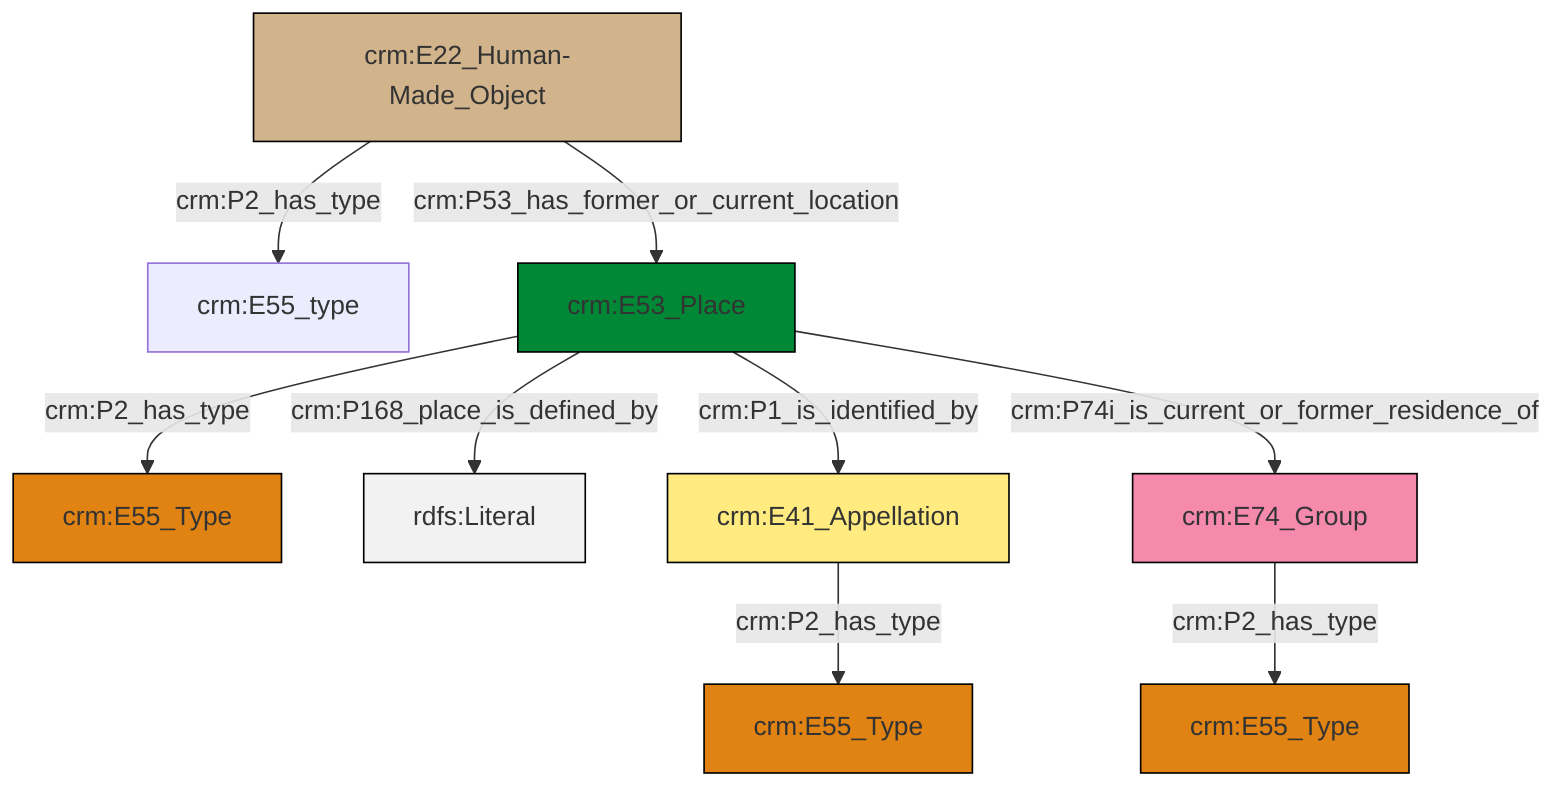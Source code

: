 graph TD
classDef Literal fill:#f2f2f2,stroke:#000000;
classDef CRM_Entity fill:#FFFFFF,stroke:#000000;
classDef Temporal_Entity fill:#00C9E6, stroke:#000000;
classDef Type fill:#E18312, stroke:#000000;
classDef Time-Span fill:#2C9C91, stroke:#000000;
classDef Appellation fill:#FFEB7F, stroke:#000000;
classDef Place fill:#008836, stroke:#000000;
classDef Persistent_Item fill:#B266B2, stroke:#000000;
classDef Conceptual_Object fill:#FFD700, stroke:#000000;
classDef Physical_Thing fill:#D2B48C, stroke:#000000;
classDef Actor fill:#f58aad, stroke:#000000;
classDef PC_Classes fill:#4ce600, stroke:#000000;
classDef Multi fill:#cccccc,stroke:#000000;

0["crm:E22_Human-Made_Object"]:::Physical_Thing -->|crm:P2_has_type| 1["crm:E55_type"]:::Default
5["crm:E53_Place"]:::Place -->|crm:P2_has_type| 2["crm:E55_Type"]:::Type
5["crm:E53_Place"]:::Place -->|crm:P168_place_is_defined_by| 6[rdfs:Literal]:::Literal
7["crm:E74_Group"]:::Actor -->|crm:P2_has_type| 8["crm:E55_Type"]:::Type
14["crm:E41_Appellation"]:::Appellation -->|crm:P2_has_type| 10["crm:E55_Type"]:::Type
5["crm:E53_Place"]:::Place -->|crm:P1_is_identified_by| 14["crm:E41_Appellation"]:::Appellation
0["crm:E22_Human-Made_Object"]:::Physical_Thing -->|crm:P53_has_former_or_current_location| 5["crm:E53_Place"]:::Place
5["crm:E53_Place"]:::Place -->|crm:P74i_is_current_or_former_residence_of| 7["crm:E74_Group"]:::Actor